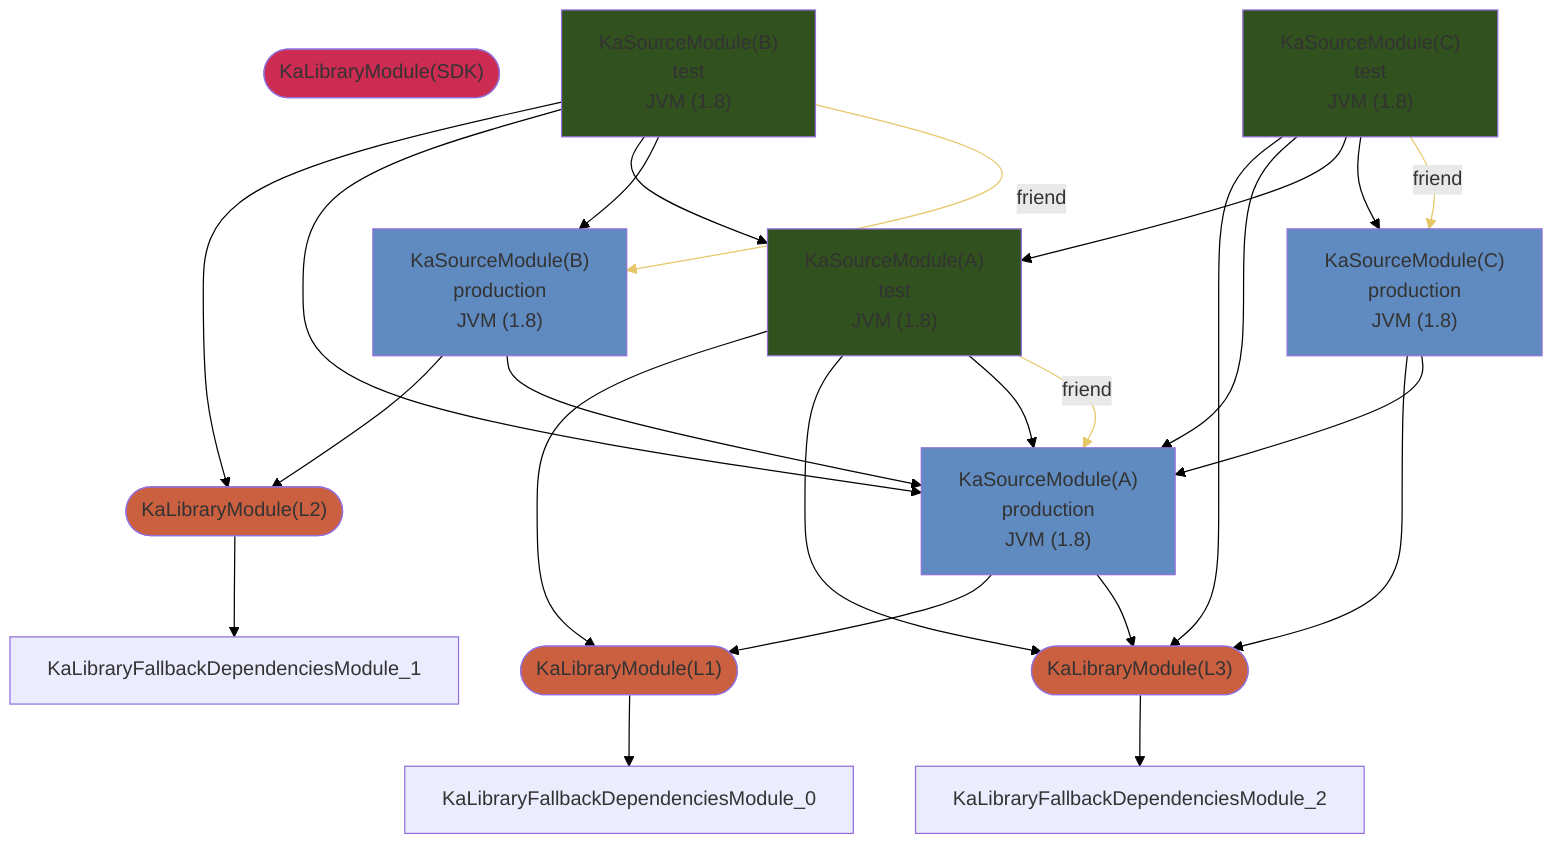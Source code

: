 graph TD
  KaLibraryModule_0(["KaLibraryModule(L1)"])
  KaLibraryModule_1(["KaLibraryModule(L2)"])
  KaLibraryModule_2(["KaLibraryModule(L3)"])
  KaLibraryModule_3(["KaLibraryModule(SDK)"])
  KaSourceModule_4["KaSourceModule(A)<br />production<br />JVM (1.8)"]
  KaSourceModule_5["KaSourceModule(A)<br />test<br />JVM (1.8)"]
  KaSourceModule_6["KaSourceModule(B)<br />production<br />JVM (1.8)"]
  KaSourceModule_7["KaSourceModule(B)<br />test<br />JVM (1.8)"]
  KaSourceModule_8["KaSourceModule(C)<br />production<br />JVM (1.8)"]
  KaSourceModule_9["KaSourceModule(C)<br />test<br />JVM (1.8)"]
  style KaLibraryModule_0 fill:#CB6040
  style KaLibraryModule_1 fill:#CB6040
  style KaLibraryModule_2 fill:#CB6040
  style KaLibraryModule_3 fill:#CC2B52
  style KaSourceModule_4 fill:#608BC1
  style KaSourceModule_5 fill:#31511E
  style KaSourceModule_6 fill:#608BC1
  style KaSourceModule_7 fill:#31511E
  style KaSourceModule_8 fill:#608BC1
  style KaSourceModule_9 fill:#31511E
  KaLibraryModule_0 --> KaLibraryFallbackDependenciesModule_0
  KaLibraryModule_1 --> KaLibraryFallbackDependenciesModule_1
  KaLibraryModule_2 --> KaLibraryFallbackDependenciesModule_2
  KaSourceModule_4 --> KaLibraryModule_0
  KaSourceModule_4 --> KaLibraryModule_2
  KaSourceModule_5 --> KaLibraryModule_0
  KaSourceModule_5 --> KaLibraryModule_2
  KaSourceModule_5 --> KaSourceModule_4
  KaSourceModule_6 --> KaLibraryModule_1
  KaSourceModule_6 --> KaSourceModule_4
  KaSourceModule_7 --> KaLibraryModule_1
  KaSourceModule_7 --> KaSourceModule_4
  KaSourceModule_7 --> KaSourceModule_5
  KaSourceModule_7 --> KaSourceModule_6
  KaSourceModule_8 --> KaLibraryModule_2
  KaSourceModule_8 --> KaSourceModule_4
  KaSourceModule_9 --> KaLibraryModule_2
  KaSourceModule_9 --> KaSourceModule_4
  KaSourceModule_9 --> KaSourceModule_5
  KaSourceModule_9 --> KaSourceModule_8
  KaSourceModule_5 --friend--> KaSourceModule_4
  KaSourceModule_7 --friend--> KaSourceModule_6
  KaSourceModule_9 --friend--> KaSourceModule_8
  linkStyle 0 stroke:black
  linkStyle 1 stroke:black
  linkStyle 2 stroke:black
  linkStyle 3 stroke:black
  linkStyle 4 stroke:black
  linkStyle 5 stroke:black
  linkStyle 6 stroke:black
  linkStyle 7 stroke:black
  linkStyle 8 stroke:black
  linkStyle 9 stroke:black
  linkStyle 10 stroke:black
  linkStyle 11 stroke:black
  linkStyle 12 stroke:black
  linkStyle 13 stroke:black
  linkStyle 14 stroke:black
  linkStyle 15 stroke:black
  linkStyle 16 stroke:black
  linkStyle 17 stroke:black
  linkStyle 18 stroke:black
  linkStyle 19 stroke:black
  linkStyle 20 stroke:#E6C767
  linkStyle 21 stroke:#E6C767
  linkStyle 22 stroke:#E6C767
